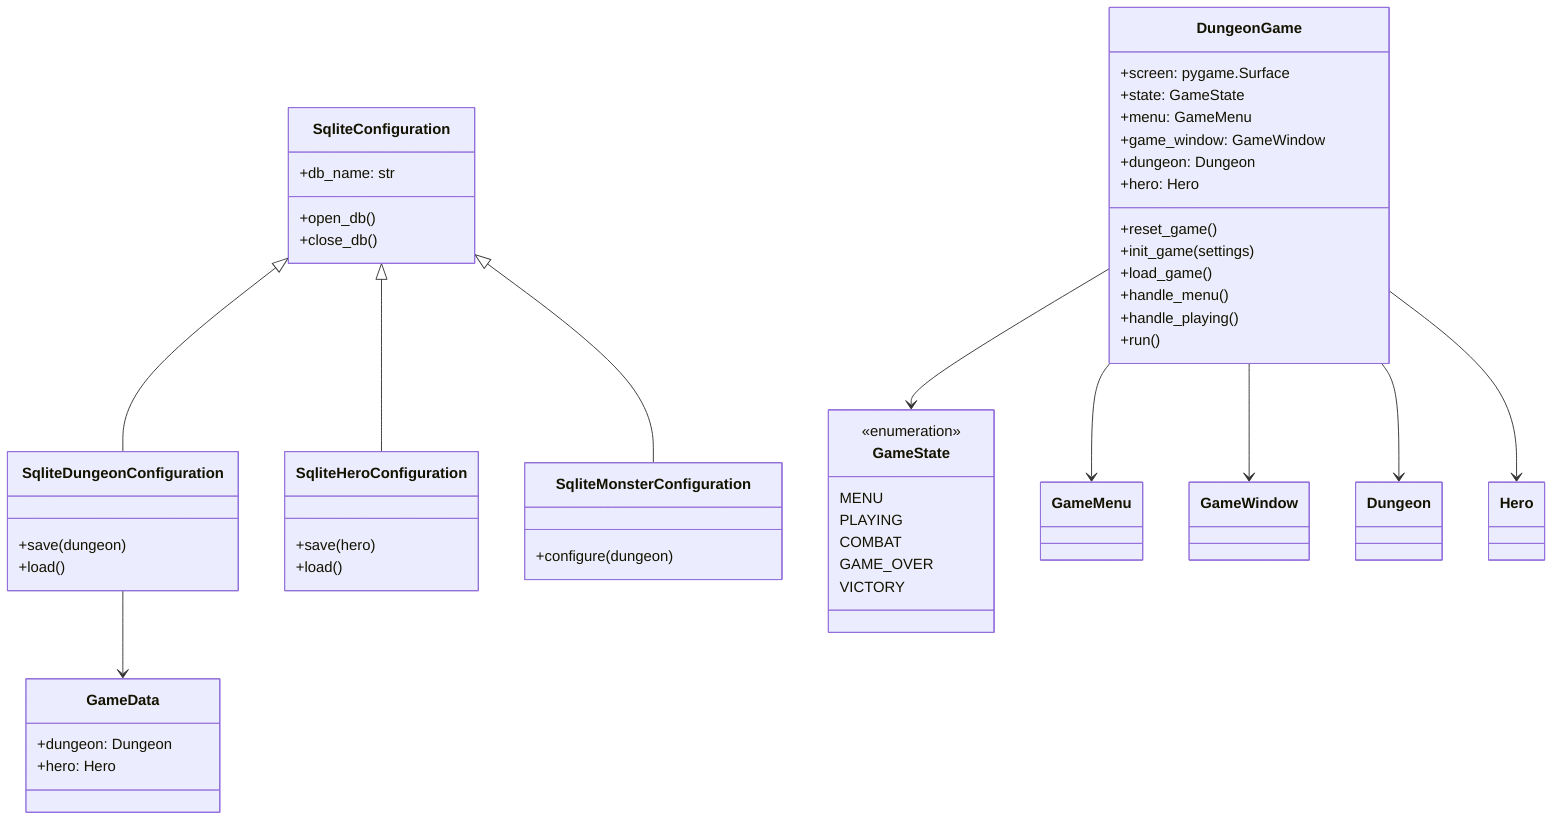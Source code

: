 classDiagram
    %% Game controller
    class DungeonGame {
        +screen: pygame.Surface
        +state: GameState
        +menu: GameMenu
        +game_window: GameWindow
        +dungeon: Dungeon
        +hero: Hero
        +reset_game()
        +init_game(settings)
        +load_game()
        +handle_menu()
        +handle_playing()
        +run()
    }

    class GameState {
        <<enumeration>>
        MENU
        PLAYING
        COMBAT
        GAME_OVER
        VICTORY
    }

    class SqliteConfiguration {
        +db_name: str
        +open_db()
        +close_db()
    }

    class SqliteDungeonConfiguration {
        +save(dungeon)
        +load()
    }

    class SqliteHeroConfiguration {
        +save(hero)
        +load()
    }

    class SqliteMonsterConfiguration {
        +configure(dungeon)
    }

    class GameData {
        +dungeon: Dungeon
        +hero: Hero
    }

    DungeonGame --> GameState
    DungeonGame --> GameMenu
    DungeonGame --> GameWindow
    DungeonGame --> Dungeon
    DungeonGame --> Hero
    SqliteConfiguration <|-- SqliteDungeonConfiguration
    SqliteConfiguration <|-- SqliteHeroConfiguration
    SqliteConfiguration <|-- SqliteMonsterConfiguration
    SqliteDungeonConfiguration --> GameData